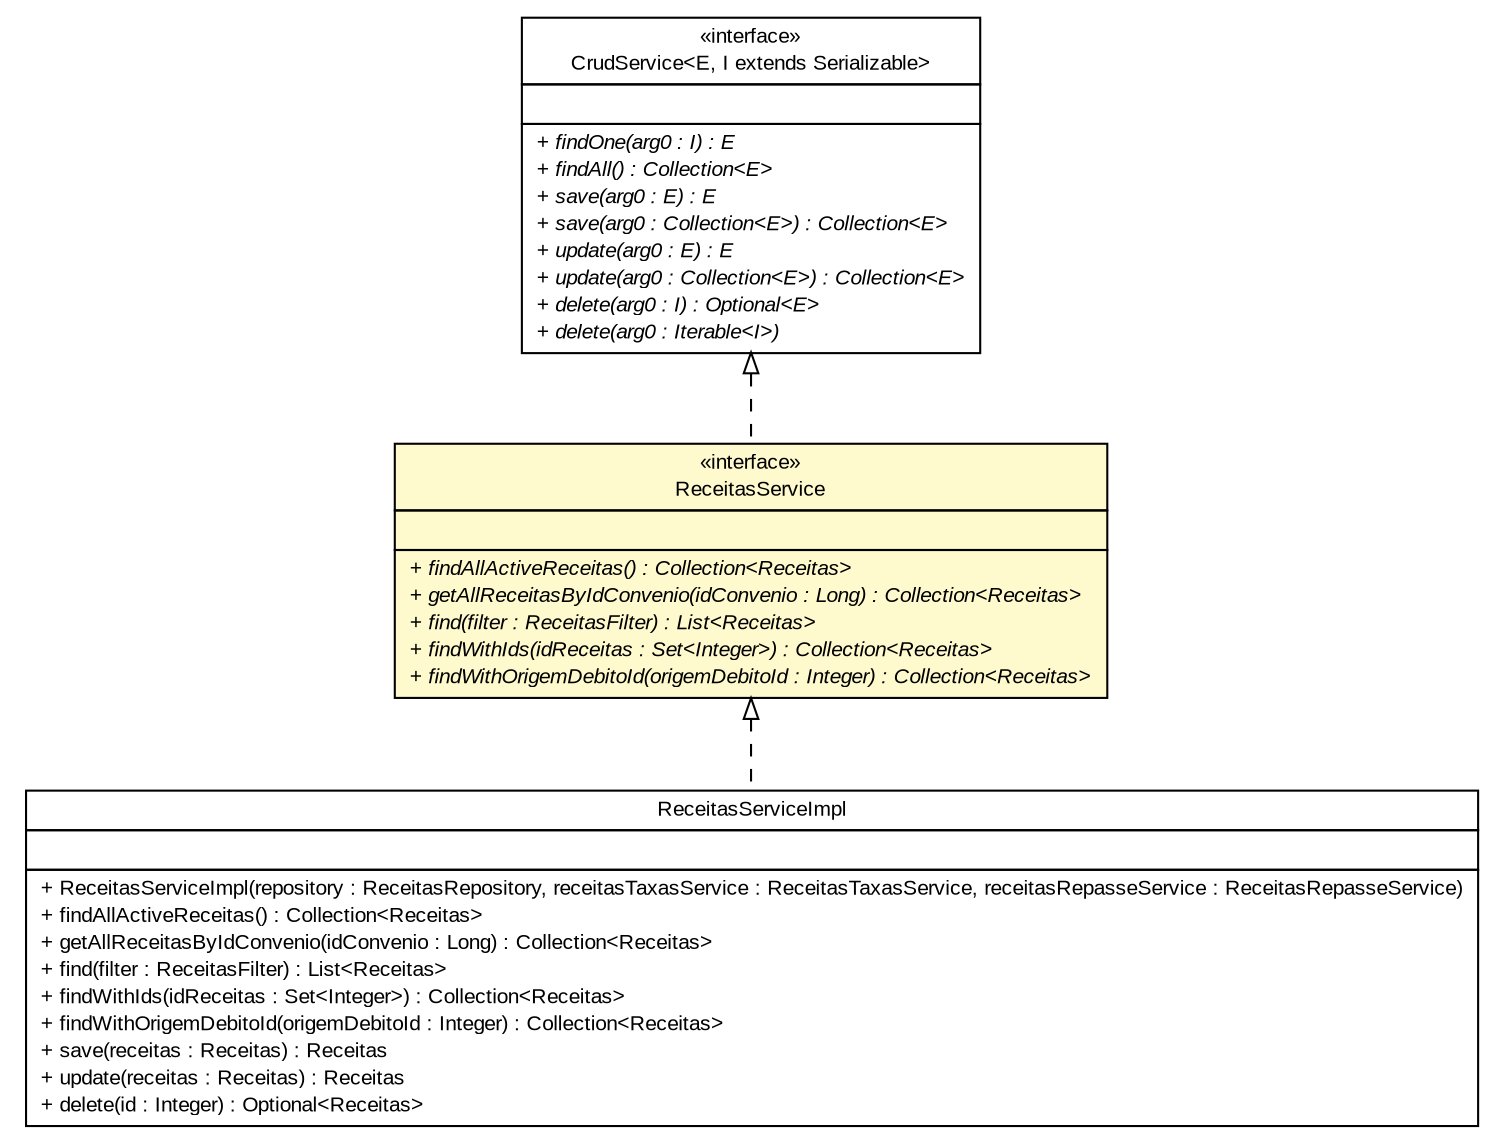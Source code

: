 #!/usr/local/bin/dot
#
# Class diagram 
# Generated by UMLGraph version R5_6 (http://www.umlgraph.org/)
#

digraph G {
	edge [fontname="arial",fontsize=10,labelfontname="arial",labelfontsize=10];
	node [fontname="arial",fontsize=10,shape=plaintext];
	nodesep=0.25;
	ranksep=0.5;
	// br.gov.to.sefaz.arr.parametros.business.service.ReceitasService
	c144242 [label=<<table title="br.gov.to.sefaz.arr.parametros.business.service.ReceitasService" border="0" cellborder="1" cellspacing="0" cellpadding="2" port="p" bgcolor="lemonChiffon" href="./ReceitasService.html">
		<tr><td><table border="0" cellspacing="0" cellpadding="1">
<tr><td align="center" balign="center"> &#171;interface&#187; </td></tr>
<tr><td align="center" balign="center"> ReceitasService </td></tr>
		</table></td></tr>
		<tr><td><table border="0" cellspacing="0" cellpadding="1">
<tr><td align="left" balign="left">  </td></tr>
		</table></td></tr>
		<tr><td><table border="0" cellspacing="0" cellpadding="1">
<tr><td align="left" balign="left"><font face="arial italic" point-size="10.0"> + findAllActiveReceitas() : Collection&lt;Receitas&gt; </font></td></tr>
<tr><td align="left" balign="left"><font face="arial italic" point-size="10.0"> + getAllReceitasByIdConvenio(idConvenio : Long) : Collection&lt;Receitas&gt; </font></td></tr>
<tr><td align="left" balign="left"><font face="arial italic" point-size="10.0"> + find(filter : ReceitasFilter) : List&lt;Receitas&gt; </font></td></tr>
<tr><td align="left" balign="left"><font face="arial italic" point-size="10.0"> + findWithIds(idReceitas : Set&lt;Integer&gt;) : Collection&lt;Receitas&gt; </font></td></tr>
<tr><td align="left" balign="left"><font face="arial italic" point-size="10.0"> + findWithOrigemDebitoId(origemDebitoId : Integer) : Collection&lt;Receitas&gt; </font></td></tr>
		</table></td></tr>
		</table>>, URL="./ReceitasService.html", fontname="arial", fontcolor="black", fontsize=10.0];
	// br.gov.to.sefaz.arr.parametros.business.service.impl.ReceitasServiceImpl
	c144269 [label=<<table title="br.gov.to.sefaz.arr.parametros.business.service.impl.ReceitasServiceImpl" border="0" cellborder="1" cellspacing="0" cellpadding="2" port="p" href="./impl/ReceitasServiceImpl.html">
		<tr><td><table border="0" cellspacing="0" cellpadding="1">
<tr><td align="center" balign="center"> ReceitasServiceImpl </td></tr>
		</table></td></tr>
		<tr><td><table border="0" cellspacing="0" cellpadding="1">
<tr><td align="left" balign="left">  </td></tr>
		</table></td></tr>
		<tr><td><table border="0" cellspacing="0" cellpadding="1">
<tr><td align="left" balign="left"> + ReceitasServiceImpl(repository : ReceitasRepository, receitasTaxasService : ReceitasTaxasService, receitasRepasseService : ReceitasRepasseService) </td></tr>
<tr><td align="left" balign="left"> + findAllActiveReceitas() : Collection&lt;Receitas&gt; </td></tr>
<tr><td align="left" balign="left"> + getAllReceitasByIdConvenio(idConvenio : Long) : Collection&lt;Receitas&gt; </td></tr>
<tr><td align="left" balign="left"> + find(filter : ReceitasFilter) : List&lt;Receitas&gt; </td></tr>
<tr><td align="left" balign="left"> + findWithIds(idReceitas : Set&lt;Integer&gt;) : Collection&lt;Receitas&gt; </td></tr>
<tr><td align="left" balign="left"> + findWithOrigemDebitoId(origemDebitoId : Integer) : Collection&lt;Receitas&gt; </td></tr>
<tr><td align="left" balign="left"> + save(receitas : Receitas) : Receitas </td></tr>
<tr><td align="left" balign="left"> + update(receitas : Receitas) : Receitas </td></tr>
<tr><td align="left" balign="left"> + delete(id : Integer) : Optional&lt;Receitas&gt; </td></tr>
		</table></td></tr>
		</table>>, URL="./impl/ReceitasServiceImpl.html", fontname="arial", fontcolor="black", fontsize=10.0];
	//br.gov.to.sefaz.arr.parametros.business.service.ReceitasService implements br.gov.to.sefaz.business.service.CrudService<E, I extends java.io.Serializable>
	c144580:p -> c144242:p [dir=back,arrowtail=empty,style=dashed];
	//br.gov.to.sefaz.arr.parametros.business.service.impl.ReceitasServiceImpl implements br.gov.to.sefaz.arr.parametros.business.service.ReceitasService
	c144242:p -> c144269:p [dir=back,arrowtail=empty,style=dashed];
	// br.gov.to.sefaz.business.service.CrudService<E, I extends java.io.Serializable>
	c144580 [label=<<table title="br.gov.to.sefaz.business.service.CrudService" border="0" cellborder="1" cellspacing="0" cellpadding="2" port="p" href="http://java.sun.com/j2se/1.4.2/docs/api/br/gov/to/sefaz/business/service/CrudService.html">
		<tr><td><table border="0" cellspacing="0" cellpadding="1">
<tr><td align="center" balign="center"> &#171;interface&#187; </td></tr>
<tr><td align="center" balign="center"> CrudService&lt;E, I extends Serializable&gt; </td></tr>
		</table></td></tr>
		<tr><td><table border="0" cellspacing="0" cellpadding="1">
<tr><td align="left" balign="left">  </td></tr>
		</table></td></tr>
		<tr><td><table border="0" cellspacing="0" cellpadding="1">
<tr><td align="left" balign="left"><font face="arial italic" point-size="10.0"> + findOne(arg0 : I) : E </font></td></tr>
<tr><td align="left" balign="left"><font face="arial italic" point-size="10.0"> + findAll() : Collection&lt;E&gt; </font></td></tr>
<tr><td align="left" balign="left"><font face="arial italic" point-size="10.0"> + save(arg0 : E) : E </font></td></tr>
<tr><td align="left" balign="left"><font face="arial italic" point-size="10.0"> + save(arg0 : Collection&lt;E&gt;) : Collection&lt;E&gt; </font></td></tr>
<tr><td align="left" balign="left"><font face="arial italic" point-size="10.0"> + update(arg0 : E) : E </font></td></tr>
<tr><td align="left" balign="left"><font face="arial italic" point-size="10.0"> + update(arg0 : Collection&lt;E&gt;) : Collection&lt;E&gt; </font></td></tr>
<tr><td align="left" balign="left"><font face="arial italic" point-size="10.0"> + delete(arg0 : I) : Optional&lt;E&gt; </font></td></tr>
<tr><td align="left" balign="left"><font face="arial italic" point-size="10.0"> + delete(arg0 : Iterable&lt;I&gt;) </font></td></tr>
		</table></td></tr>
		</table>>, URL="http://java.sun.com/j2se/1.4.2/docs/api/br/gov/to/sefaz/business/service/CrudService.html", fontname="arial", fontcolor="black", fontsize=10.0];
}

